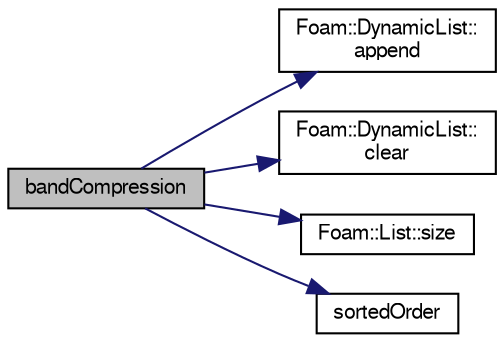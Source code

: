 digraph "bandCompression"
{
  bgcolor="transparent";
  edge [fontname="FreeSans",fontsize="10",labelfontname="FreeSans",labelfontsize="10"];
  node [fontname="FreeSans",fontsize="10",shape=record];
  rankdir="LR";
  Node111329 [label="bandCompression",height=0.2,width=0.4,color="black", fillcolor="grey75", style="filled", fontcolor="black"];
  Node111329 -> Node111330 [color="midnightblue",fontsize="10",style="solid",fontname="FreeSans"];
  Node111330 [label="Foam::DynamicList::\lappend",height=0.2,width=0.4,color="black",URL="$a25890.html#a7b67b42af715604376ad63a681dee6d8",tooltip="Append an element at the end of the list. "];
  Node111329 -> Node111331 [color="midnightblue",fontsize="10",style="solid",fontname="FreeSans"];
  Node111331 [label="Foam::DynamicList::\lclear",height=0.2,width=0.4,color="black",URL="$a25890.html#ac8bb3912a3ce86b15842e79d0b421204",tooltip="Clear the addressed list, i.e. set the size to zero. "];
  Node111329 -> Node111332 [color="midnightblue",fontsize="10",style="solid",fontname="FreeSans"];
  Node111332 [label="Foam::List::size",height=0.2,width=0.4,color="black",URL="$a25694.html#a8a5f6fa29bd4b500caf186f60245b384",tooltip="Override size to be inconsistent with allocated storage. "];
  Node111329 -> Node111333 [color="midnightblue",fontsize="10",style="solid",fontname="FreeSans"];
  Node111333 [label="sortedOrder",height=0.2,width=0.4,color="black",URL="$a21124.html#acf128ea037506c14446998bb7ca39264",tooltip="Generate the (stable) sort order for the list. "];
}
